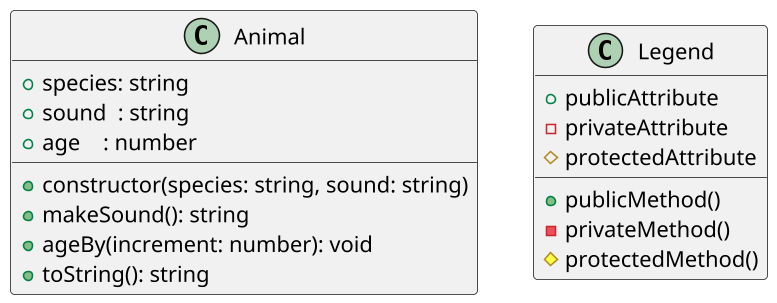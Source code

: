 @startuml

skinparam defaultFontName "Source Code Pro"
skinparam dpi 150

class Animal {
    + species: string
    + sound  : string
    + age    : number
    __
    + constructor(species: string, sound: string)
    + makeSound(): string
    + ageBy(increment: number): void
    + toString(): string
}

class Legend {
  + publicAttribute
  - privateAttribute
  # protectedAttribute
  __
  + publicMethod()
  - privateMethod()
  # protectedMethod()
}

@enduml
